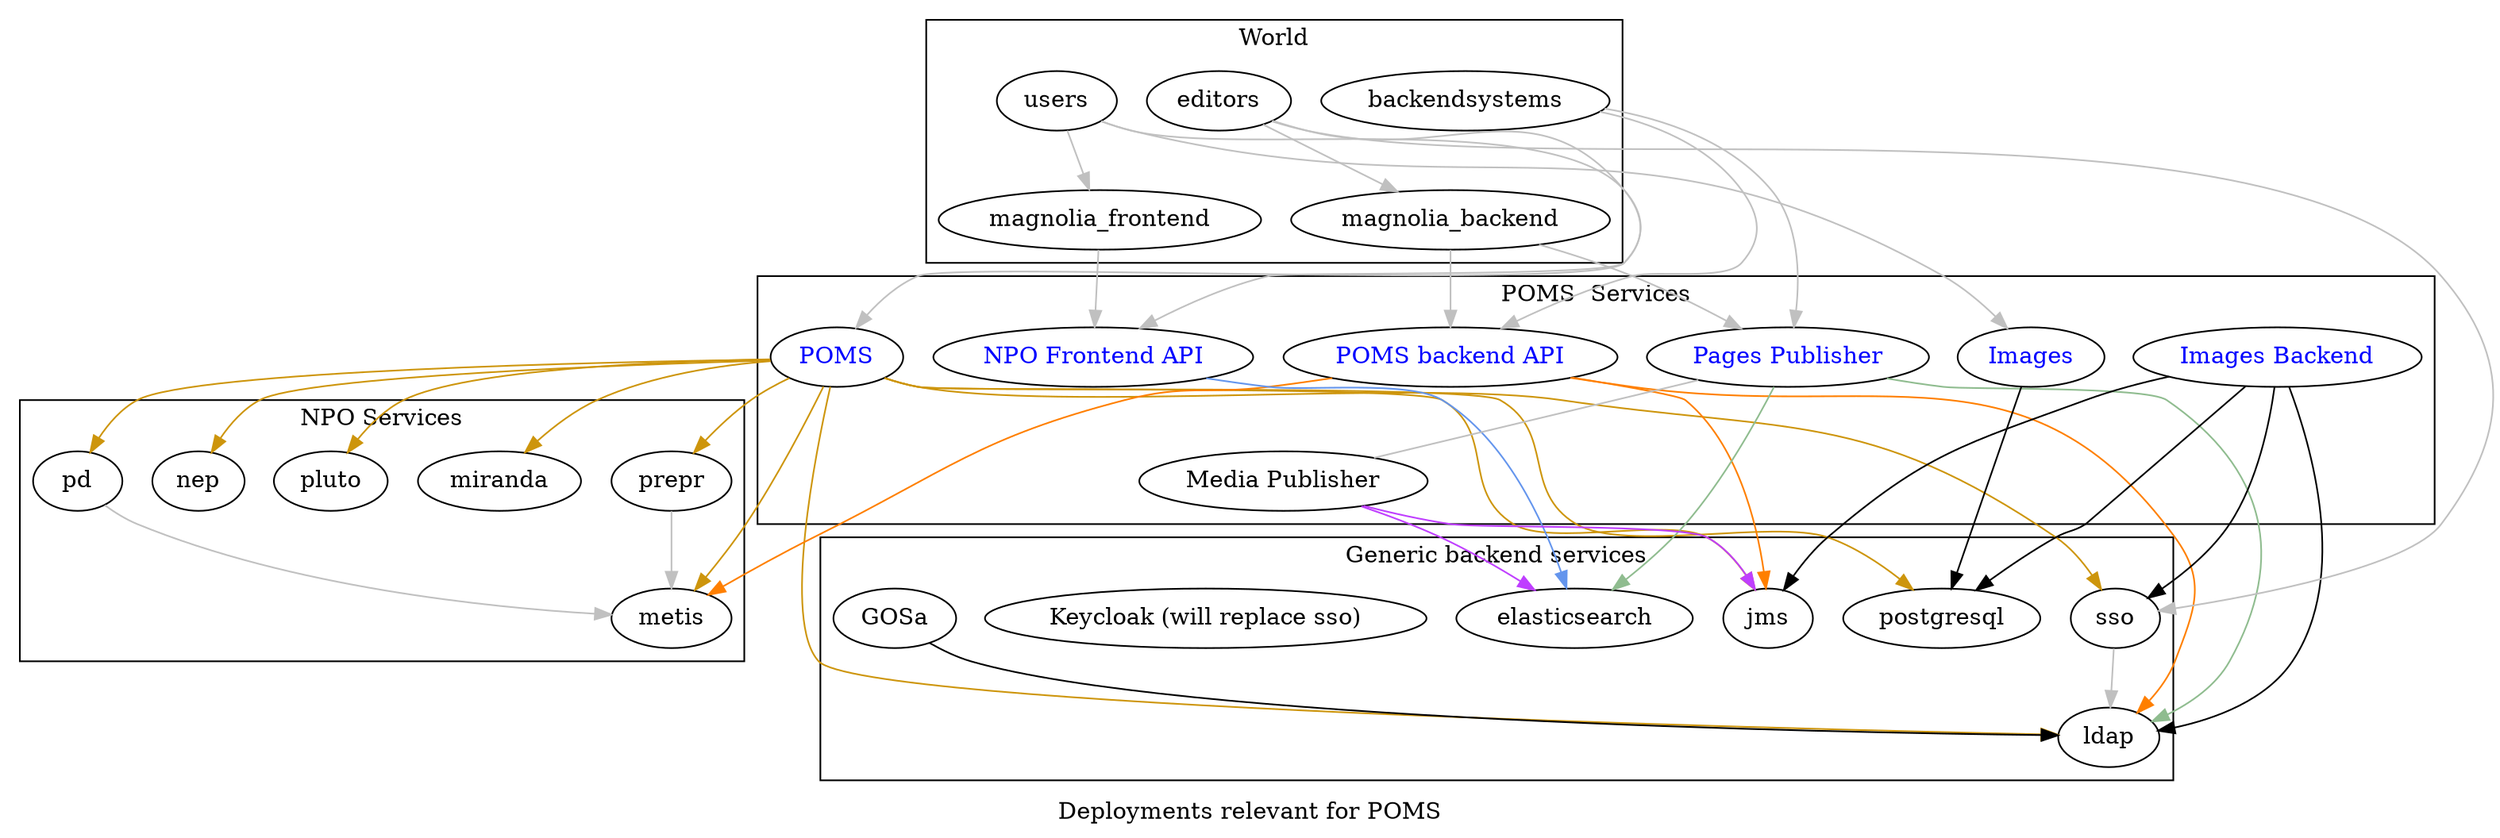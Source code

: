 digraph poms_universe {

label="Deployments relevant for POMS"

poms [ label="POMS" href="https://poms.omroep.nl/" fontcolor=blue ]
poms_backend [ label="POMS backend API" href="https://api.poms.omroep.nl/" fontcolor=blue ]
api [ label = "NPO Frontend API" href="https://rs.poms.omroep.nl/" fontcolor=blue ]
pages_publish [ label = "Pages Publisher"     href="https://publish.pages.omroep.nl/" fontcolor=blue ]
media_publish [ label = "Media Publisher" ]
images_frontend [ label = "Images" href="https://images.poms.omroep.nl" fontcolor=blue]
images_backend [ label = "Images Backend" href="https://images-backend.poms.omroep.nl" fontcolor=blue ]

subgraph cluster_0  {
  label="Generic backend services"
  postgresql
  elasticsearch
  sso
  jms
  ldap
  keycloak [ label = "Keycloak (will replace sso)" ]
  gosa [ label="GOSa" href="https://admin.sso.omroep.nl/" ]
}

subgraph cluster_1  {
  label="VPRO"
  magnolia_frontend
  magnolia_backend
}

subgraph cluster_1  {
  label="World"
  users
  backendsystems
  editors
}
subgraph cluster_3  {
  label="POMS  Services"
  poms
  poms_backend
  pages_publish
  media_publish
  api
  images_frontend
  images_backend
}

subgraph cluster_4  {
  label="NPO Services"
  metis
  pd
  prepr
  miranda
  pluto
  nep
}

editors -> {
  magnolia_backend
  poms
  sso
}[color=gray]

users -> {
  magnolia_frontend
  api
  images_frontend
}[color=gray]

backendsystems -> {
  poms_backend
  pages_publish
}[color=gray]

poms -> {
  postgresql
  jms
  sso
  ldap
  miranda
  prepr
  pd
  metis
  pluto
  nep
}[color=darkgoldenrod3]

poms_backend -> {
  jms
  ldap
  metis
  ldap
}[color=darkorange1]

api -> {
  elasticsearch
}[color=cornflowerblue]

pages_publish-> {
  elasticsearch
  ldap
}[color=darkseagreen]

media_publish -> {
  elasticsearch
  jms
}[color=darkorchid1]
pages_publish -> media_publish[color=gray dir=none]

images_frontend -> {
  postgresql
}
images_backend -> {
  postgresql
  jms
  sso
  ldap
}

magnolia_backend -> {
  poms_backend
  pages_publish
}[color=gray]

magnolia_frontend -> {
  api
}[color=gray]

sso -> ldap[color=gray]

prepr -> metis[color=gray]
pd -> metis[color=gray]

gosa -> ldap

}
